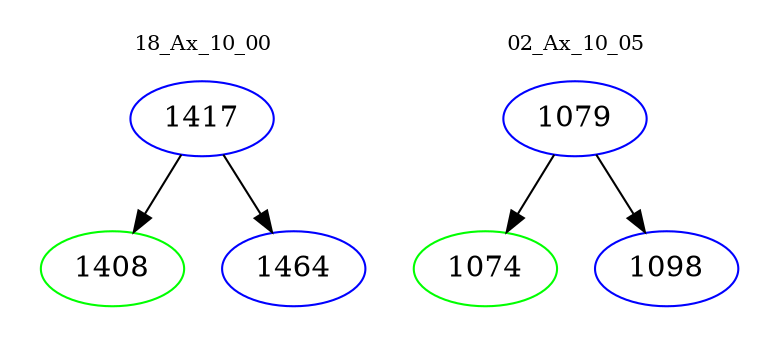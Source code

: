 digraph{
subgraph cluster_0 {
color = white
label = "18_Ax_10_00";
fontsize=10;
T0_1417 [label="1417", color="blue"]
T0_1417 -> T0_1408 [color="black"]
T0_1408 [label="1408", color="green"]
T0_1417 -> T0_1464 [color="black"]
T0_1464 [label="1464", color="blue"]
}
subgraph cluster_1 {
color = white
label = "02_Ax_10_05";
fontsize=10;
T1_1079 [label="1079", color="blue"]
T1_1079 -> T1_1074 [color="black"]
T1_1074 [label="1074", color="green"]
T1_1079 -> T1_1098 [color="black"]
T1_1098 [label="1098", color="blue"]
}
}
